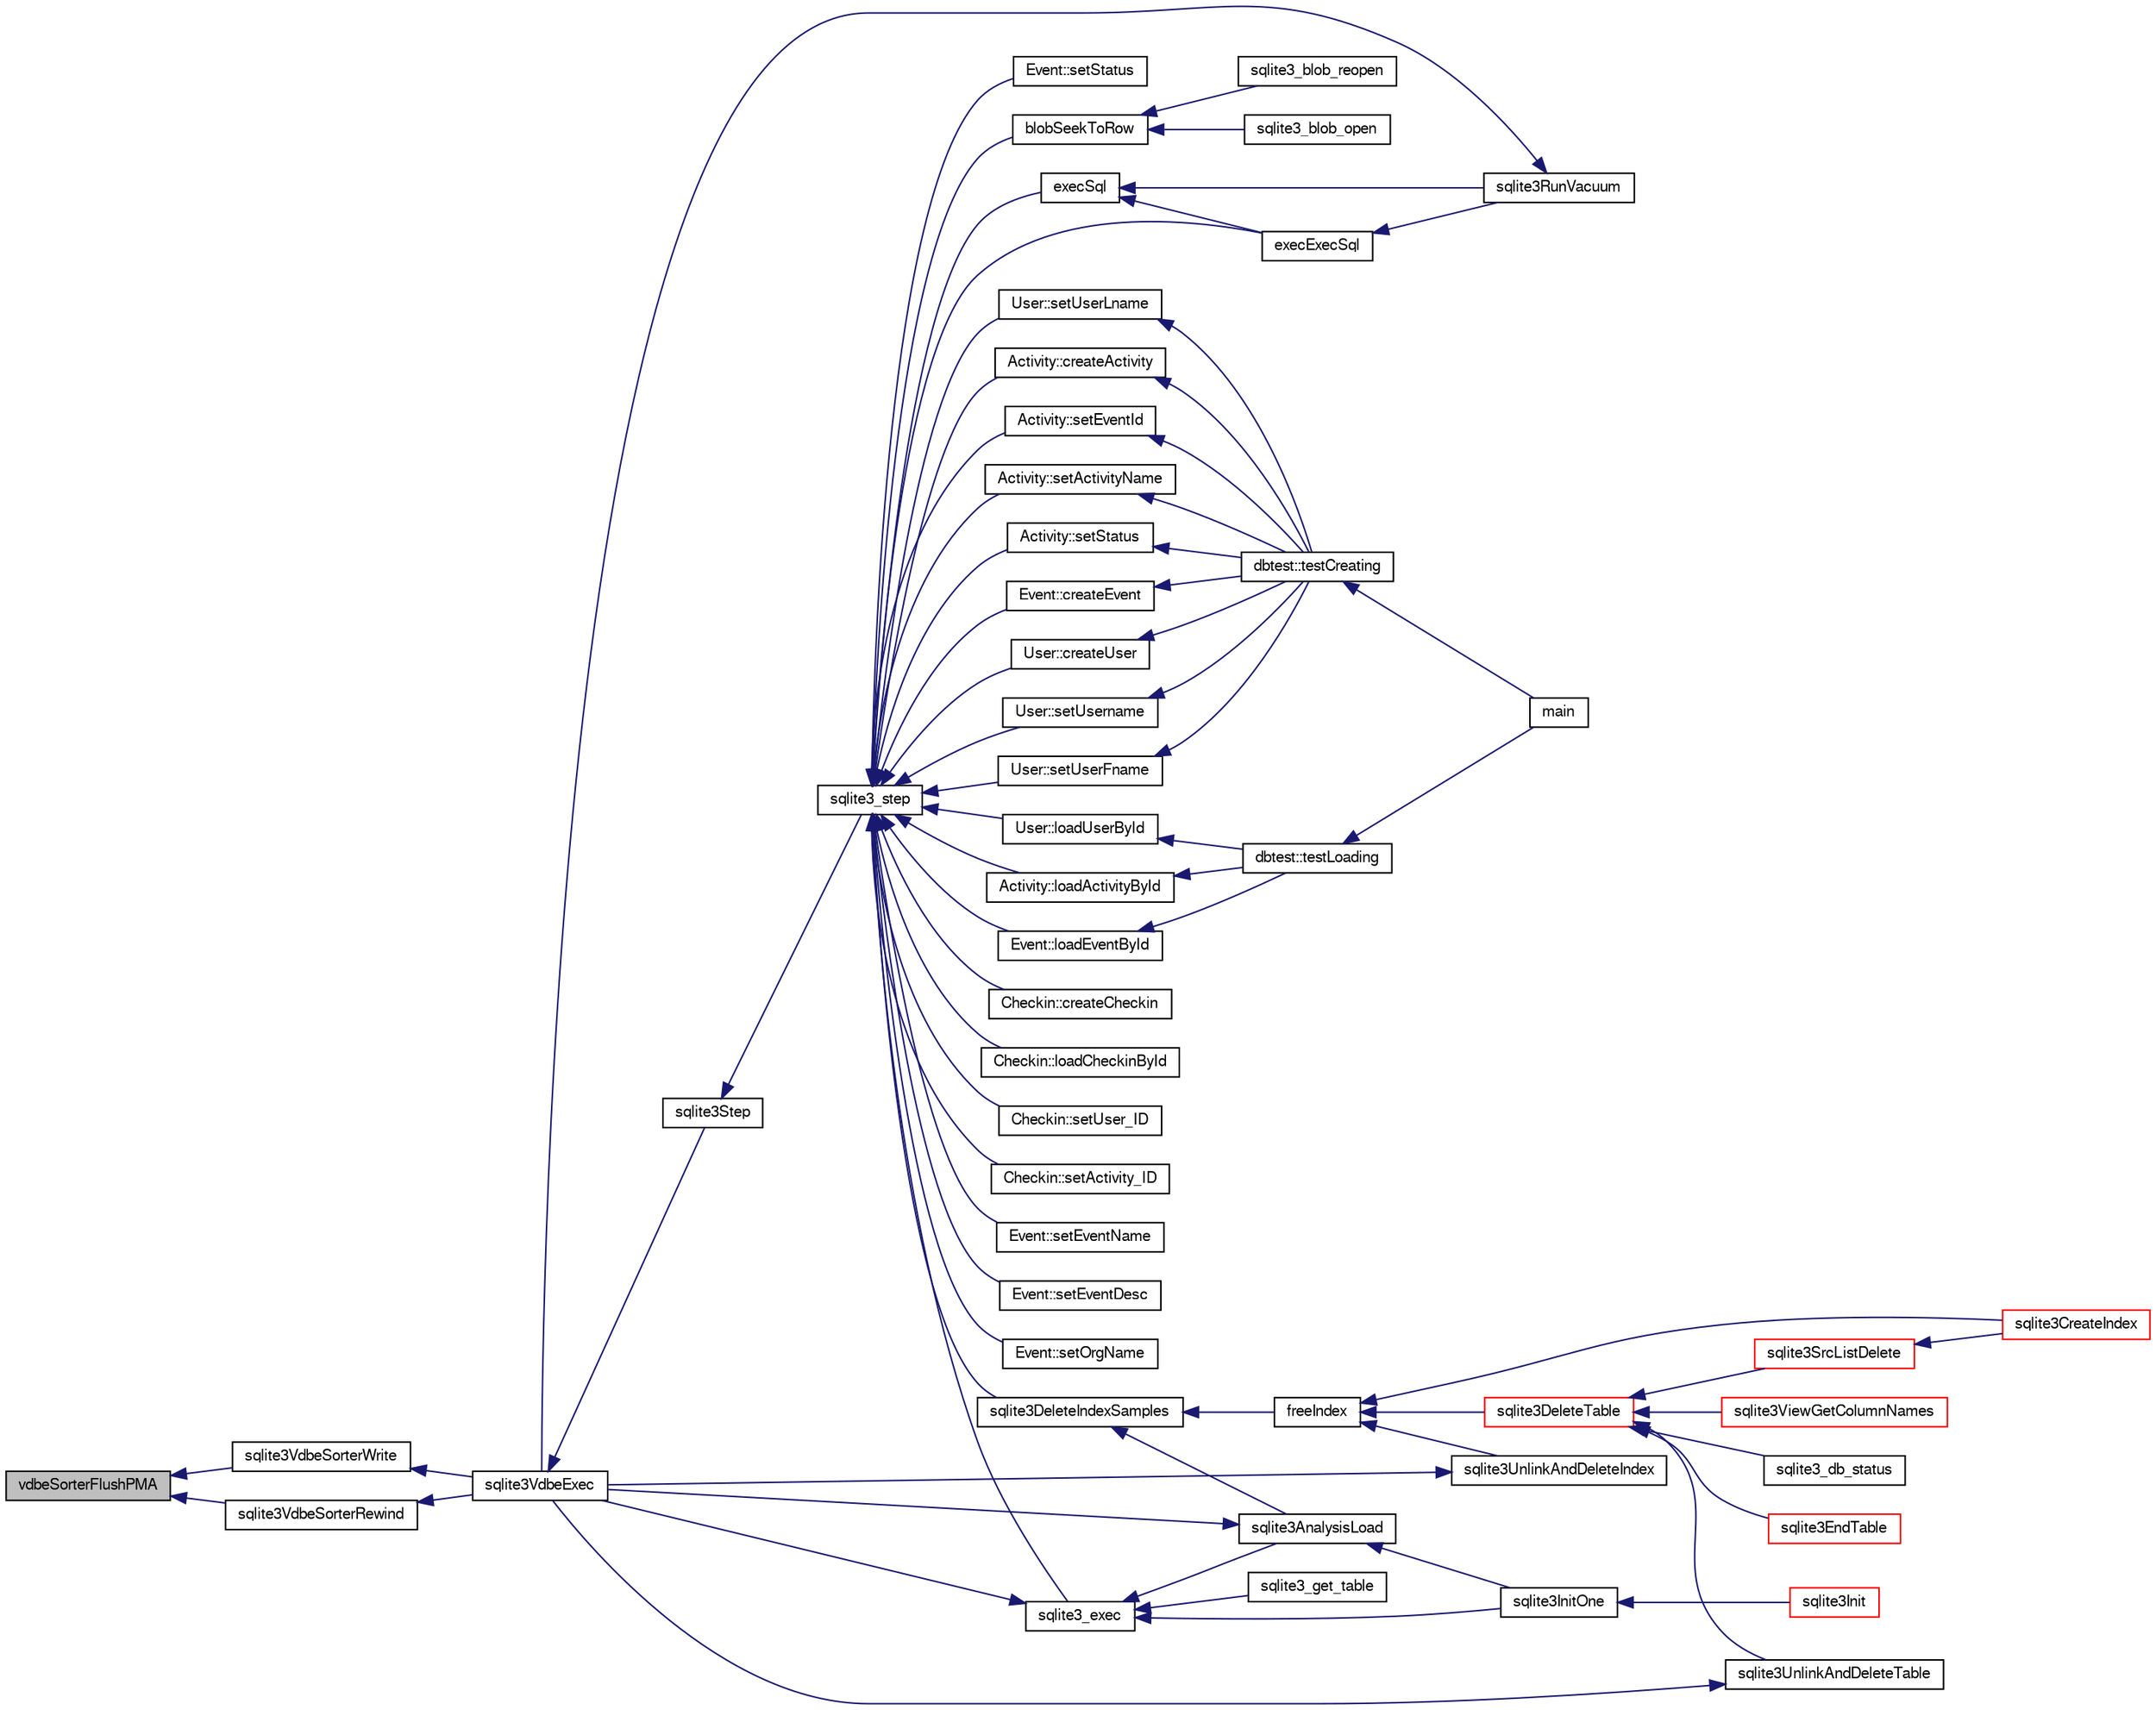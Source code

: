 digraph "vdbeSorterFlushPMA"
{
  edge [fontname="FreeSans",fontsize="10",labelfontname="FreeSans",labelfontsize="10"];
  node [fontname="FreeSans",fontsize="10",shape=record];
  rankdir="LR";
  Node881162 [label="vdbeSorterFlushPMA",height=0.2,width=0.4,color="black", fillcolor="grey75", style="filled", fontcolor="black"];
  Node881162 -> Node881163 [dir="back",color="midnightblue",fontsize="10",style="solid",fontname="FreeSans"];
  Node881163 [label="sqlite3VdbeSorterWrite",height=0.2,width=0.4,color="black", fillcolor="white", style="filled",URL="$sqlite3_8c.html#a1285a5dd9fee5078593b3cda07911c39"];
  Node881163 -> Node881164 [dir="back",color="midnightblue",fontsize="10",style="solid",fontname="FreeSans"];
  Node881164 [label="sqlite3VdbeExec",height=0.2,width=0.4,color="black", fillcolor="white", style="filled",URL="$sqlite3_8c.html#a8ce40a614bdc56719c4d642b1e4dfb21"];
  Node881164 -> Node881165 [dir="back",color="midnightblue",fontsize="10",style="solid",fontname="FreeSans"];
  Node881165 [label="sqlite3Step",height=0.2,width=0.4,color="black", fillcolor="white", style="filled",URL="$sqlite3_8c.html#a3f2872e873e2758a4beedad1d5113554"];
  Node881165 -> Node881166 [dir="back",color="midnightblue",fontsize="10",style="solid",fontname="FreeSans"];
  Node881166 [label="sqlite3_step",height=0.2,width=0.4,color="black", fillcolor="white", style="filled",URL="$sqlite3_8h.html#ac1e491ce36b7471eb28387f7d3c74334"];
  Node881166 -> Node881167 [dir="back",color="midnightblue",fontsize="10",style="solid",fontname="FreeSans"];
  Node881167 [label="Activity::createActivity",height=0.2,width=0.4,color="black", fillcolor="white", style="filled",URL="$classActivity.html#a813cc5e52c14ab49b39014c134e3425b"];
  Node881167 -> Node881168 [dir="back",color="midnightblue",fontsize="10",style="solid",fontname="FreeSans"];
  Node881168 [label="dbtest::testCreating",height=0.2,width=0.4,color="black", fillcolor="white", style="filled",URL="$classdbtest.html#a8193e88a7df657069c8a6bd09c8243b7"];
  Node881168 -> Node881169 [dir="back",color="midnightblue",fontsize="10",style="solid",fontname="FreeSans"];
  Node881169 [label="main",height=0.2,width=0.4,color="black", fillcolor="white", style="filled",URL="$test_8cpp.html#ae66f6b31b5ad750f1fe042a706a4e3d4"];
  Node881166 -> Node881170 [dir="back",color="midnightblue",fontsize="10",style="solid",fontname="FreeSans"];
  Node881170 [label="Activity::loadActivityById",height=0.2,width=0.4,color="black", fillcolor="white", style="filled",URL="$classActivity.html#abe4ffb4f08a47212ebf9013259d9e7fd"];
  Node881170 -> Node881171 [dir="back",color="midnightblue",fontsize="10",style="solid",fontname="FreeSans"];
  Node881171 [label="dbtest::testLoading",height=0.2,width=0.4,color="black", fillcolor="white", style="filled",URL="$classdbtest.html#a6f98d82a2c8e2b9040848763504ddae1"];
  Node881171 -> Node881169 [dir="back",color="midnightblue",fontsize="10",style="solid",fontname="FreeSans"];
  Node881166 -> Node881172 [dir="back",color="midnightblue",fontsize="10",style="solid",fontname="FreeSans"];
  Node881172 [label="Activity::setEventId",height=0.2,width=0.4,color="black", fillcolor="white", style="filled",URL="$classActivity.html#adb1d0fd0d08f473e068f0a4086bfa9ca"];
  Node881172 -> Node881168 [dir="back",color="midnightblue",fontsize="10",style="solid",fontname="FreeSans"];
  Node881166 -> Node881173 [dir="back",color="midnightblue",fontsize="10",style="solid",fontname="FreeSans"];
  Node881173 [label="Activity::setActivityName",height=0.2,width=0.4,color="black", fillcolor="white", style="filled",URL="$classActivity.html#a62dc3737b33915a36086f9dd26d16a81"];
  Node881173 -> Node881168 [dir="back",color="midnightblue",fontsize="10",style="solid",fontname="FreeSans"];
  Node881166 -> Node881174 [dir="back",color="midnightblue",fontsize="10",style="solid",fontname="FreeSans"];
  Node881174 [label="Activity::setStatus",height=0.2,width=0.4,color="black", fillcolor="white", style="filled",URL="$classActivity.html#af618135a7738f4d2a7ee147a8ef912ea"];
  Node881174 -> Node881168 [dir="back",color="midnightblue",fontsize="10",style="solid",fontname="FreeSans"];
  Node881166 -> Node881175 [dir="back",color="midnightblue",fontsize="10",style="solid",fontname="FreeSans"];
  Node881175 [label="Checkin::createCheckin",height=0.2,width=0.4,color="black", fillcolor="white", style="filled",URL="$classCheckin.html#a4e40acdf7fff0e607f6de4f24f3a163c"];
  Node881166 -> Node881176 [dir="back",color="midnightblue",fontsize="10",style="solid",fontname="FreeSans"];
  Node881176 [label="Checkin::loadCheckinById",height=0.2,width=0.4,color="black", fillcolor="white", style="filled",URL="$classCheckin.html#a3461f70ea6c68475225f2a07f78a21e0"];
  Node881166 -> Node881177 [dir="back",color="midnightblue",fontsize="10",style="solid",fontname="FreeSans"];
  Node881177 [label="Checkin::setUser_ID",height=0.2,width=0.4,color="black", fillcolor="white", style="filled",URL="$classCheckin.html#a76ab640f4f912876dbebf183db5359c6"];
  Node881166 -> Node881178 [dir="back",color="midnightblue",fontsize="10",style="solid",fontname="FreeSans"];
  Node881178 [label="Checkin::setActivity_ID",height=0.2,width=0.4,color="black", fillcolor="white", style="filled",URL="$classCheckin.html#ab2ff3ec2604ec73a42af25874a00b232"];
  Node881166 -> Node881179 [dir="back",color="midnightblue",fontsize="10",style="solid",fontname="FreeSans"];
  Node881179 [label="Event::createEvent",height=0.2,width=0.4,color="black", fillcolor="white", style="filled",URL="$classEvent.html#a77adb9f4a46ffb32c2d931f0691f5903"];
  Node881179 -> Node881168 [dir="back",color="midnightblue",fontsize="10",style="solid",fontname="FreeSans"];
  Node881166 -> Node881180 [dir="back",color="midnightblue",fontsize="10",style="solid",fontname="FreeSans"];
  Node881180 [label="Event::loadEventById",height=0.2,width=0.4,color="black", fillcolor="white", style="filled",URL="$classEvent.html#afa66cea33f722dbeecb69cc98fdea055"];
  Node881180 -> Node881171 [dir="back",color="midnightblue",fontsize="10",style="solid",fontname="FreeSans"];
  Node881166 -> Node881181 [dir="back",color="midnightblue",fontsize="10",style="solid",fontname="FreeSans"];
  Node881181 [label="Event::setEventName",height=0.2,width=0.4,color="black", fillcolor="white", style="filled",URL="$classEvent.html#a10596b6ca077df05184e30d62b08729d"];
  Node881166 -> Node881182 [dir="back",color="midnightblue",fontsize="10",style="solid",fontname="FreeSans"];
  Node881182 [label="Event::setEventDesc",height=0.2,width=0.4,color="black", fillcolor="white", style="filled",URL="$classEvent.html#ae36b8377dcae792f1c5c4726024c981b"];
  Node881166 -> Node881183 [dir="back",color="midnightblue",fontsize="10",style="solid",fontname="FreeSans"];
  Node881183 [label="Event::setOrgName",height=0.2,width=0.4,color="black", fillcolor="white", style="filled",URL="$classEvent.html#a19aac0f776bd764563a54977656cf680"];
  Node881166 -> Node881184 [dir="back",color="midnightblue",fontsize="10",style="solid",fontname="FreeSans"];
  Node881184 [label="Event::setStatus",height=0.2,width=0.4,color="black", fillcolor="white", style="filled",URL="$classEvent.html#ab0a6b9285af0f4172eb841e2b80f8972"];
  Node881166 -> Node881185 [dir="back",color="midnightblue",fontsize="10",style="solid",fontname="FreeSans"];
  Node881185 [label="blobSeekToRow",height=0.2,width=0.4,color="black", fillcolor="white", style="filled",URL="$sqlite3_8c.html#afff57e13332b98c8a44a7cebe38962ab"];
  Node881185 -> Node881186 [dir="back",color="midnightblue",fontsize="10",style="solid",fontname="FreeSans"];
  Node881186 [label="sqlite3_blob_open",height=0.2,width=0.4,color="black", fillcolor="white", style="filled",URL="$sqlite3_8h.html#adb8ad839a5bdd62a43785132bc7dd518"];
  Node881185 -> Node881187 [dir="back",color="midnightblue",fontsize="10",style="solid",fontname="FreeSans"];
  Node881187 [label="sqlite3_blob_reopen",height=0.2,width=0.4,color="black", fillcolor="white", style="filled",URL="$sqlite3_8h.html#abc77c24fdc0150138490359a94360f7e"];
  Node881166 -> Node881188 [dir="back",color="midnightblue",fontsize="10",style="solid",fontname="FreeSans"];
  Node881188 [label="sqlite3DeleteIndexSamples",height=0.2,width=0.4,color="black", fillcolor="white", style="filled",URL="$sqlite3_8c.html#aaeda0302fbf61397ec009f65bed047ef"];
  Node881188 -> Node881189 [dir="back",color="midnightblue",fontsize="10",style="solid",fontname="FreeSans"];
  Node881189 [label="sqlite3AnalysisLoad",height=0.2,width=0.4,color="black", fillcolor="white", style="filled",URL="$sqlite3_8c.html#a48a2301c27e1d3d68708b9b8761b5a01"];
  Node881189 -> Node881164 [dir="back",color="midnightblue",fontsize="10",style="solid",fontname="FreeSans"];
  Node881189 -> Node881190 [dir="back",color="midnightblue",fontsize="10",style="solid",fontname="FreeSans"];
  Node881190 [label="sqlite3InitOne",height=0.2,width=0.4,color="black", fillcolor="white", style="filled",URL="$sqlite3_8c.html#ac4318b25df65269906b0379251fe9b85"];
  Node881190 -> Node881191 [dir="back",color="midnightblue",fontsize="10",style="solid",fontname="FreeSans"];
  Node881191 [label="sqlite3Init",height=0.2,width=0.4,color="red", fillcolor="white", style="filled",URL="$sqlite3_8c.html#aed74e3dc765631a833f522f425ff5a48"];
  Node881188 -> Node881291 [dir="back",color="midnightblue",fontsize="10",style="solid",fontname="FreeSans"];
  Node881291 [label="freeIndex",height=0.2,width=0.4,color="black", fillcolor="white", style="filled",URL="$sqlite3_8c.html#a00907c99c18d5bcb9d0b38c077146c31"];
  Node881291 -> Node881292 [dir="back",color="midnightblue",fontsize="10",style="solid",fontname="FreeSans"];
  Node881292 [label="sqlite3UnlinkAndDeleteIndex",height=0.2,width=0.4,color="black", fillcolor="white", style="filled",URL="$sqlite3_8c.html#a889f2dcb438c56db37a6d61e9f25e244"];
  Node881292 -> Node881164 [dir="back",color="midnightblue",fontsize="10",style="solid",fontname="FreeSans"];
  Node881291 -> Node881293 [dir="back",color="midnightblue",fontsize="10",style="solid",fontname="FreeSans"];
  Node881293 [label="sqlite3DeleteTable",height=0.2,width=0.4,color="red", fillcolor="white", style="filled",URL="$sqlite3_8c.html#a7fd3d507375a381a3807f92735318973"];
  Node881293 -> Node881294 [dir="back",color="midnightblue",fontsize="10",style="solid",fontname="FreeSans"];
  Node881294 [label="sqlite3_db_status",height=0.2,width=0.4,color="black", fillcolor="white", style="filled",URL="$sqlite3_8h.html#ab64e8333313ee2e44116842711818940"];
  Node881293 -> Node881295 [dir="back",color="midnightblue",fontsize="10",style="solid",fontname="FreeSans"];
  Node881295 [label="sqlite3UnlinkAndDeleteTable",height=0.2,width=0.4,color="black", fillcolor="white", style="filled",URL="$sqlite3_8c.html#a9733677716a49de464f86fff164e9a1b"];
  Node881295 -> Node881164 [dir="back",color="midnightblue",fontsize="10",style="solid",fontname="FreeSans"];
  Node881293 -> Node881206 [dir="back",color="midnightblue",fontsize="10",style="solid",fontname="FreeSans"];
  Node881206 [label="sqlite3EndTable",height=0.2,width=0.4,color="red", fillcolor="white", style="filled",URL="$sqlite3_8c.html#a7b5f2c66c0f0b6f819d970ca389768b0"];
  Node881293 -> Node881241 [dir="back",color="midnightblue",fontsize="10",style="solid",fontname="FreeSans"];
  Node881241 [label="sqlite3ViewGetColumnNames",height=0.2,width=0.4,color="red", fillcolor="white", style="filled",URL="$sqlite3_8c.html#aebc7cd8d9e2bd174ae0a60363d3f6ce8"];
  Node881293 -> Node881296 [dir="back",color="midnightblue",fontsize="10",style="solid",fontname="FreeSans"];
  Node881296 [label="sqlite3SrcListDelete",height=0.2,width=0.4,color="red", fillcolor="white", style="filled",URL="$sqlite3_8c.html#acc250a3e5e7fd8889a16a9f28e3e7312"];
  Node881296 -> Node881203 [dir="back",color="midnightblue",fontsize="10",style="solid",fontname="FreeSans"];
  Node881203 [label="sqlite3CreateIndex",height=0.2,width=0.4,color="red", fillcolor="white", style="filled",URL="$sqlite3_8c.html#a8dbe5e590ab6c58a8c45f34f7c81e825"];
  Node881291 -> Node881203 [dir="back",color="midnightblue",fontsize="10",style="solid",fontname="FreeSans"];
  Node881166 -> Node881357 [dir="back",color="midnightblue",fontsize="10",style="solid",fontname="FreeSans"];
  Node881357 [label="sqlite3_exec",height=0.2,width=0.4,color="black", fillcolor="white", style="filled",URL="$sqlite3_8h.html#a97487ec8150e0bcc8fa392ab8f0e24db"];
  Node881357 -> Node881164 [dir="back",color="midnightblue",fontsize="10",style="solid",fontname="FreeSans"];
  Node881357 -> Node881189 [dir="back",color="midnightblue",fontsize="10",style="solid",fontname="FreeSans"];
  Node881357 -> Node881190 [dir="back",color="midnightblue",fontsize="10",style="solid",fontname="FreeSans"];
  Node881357 -> Node881358 [dir="back",color="midnightblue",fontsize="10",style="solid",fontname="FreeSans"];
  Node881358 [label="sqlite3_get_table",height=0.2,width=0.4,color="black", fillcolor="white", style="filled",URL="$sqlite3_8h.html#a5effeac4e12df57beaa35c5be1f61579"];
  Node881166 -> Node881348 [dir="back",color="midnightblue",fontsize="10",style="solid",fontname="FreeSans"];
  Node881348 [label="execSql",height=0.2,width=0.4,color="black", fillcolor="white", style="filled",URL="$sqlite3_8c.html#a7d16651b98a110662f4c265eff0246cb"];
  Node881348 -> Node881349 [dir="back",color="midnightblue",fontsize="10",style="solid",fontname="FreeSans"];
  Node881349 [label="execExecSql",height=0.2,width=0.4,color="black", fillcolor="white", style="filled",URL="$sqlite3_8c.html#ac1be09a6c047f21133d16378d301e0d4"];
  Node881349 -> Node881350 [dir="back",color="midnightblue",fontsize="10",style="solid",fontname="FreeSans"];
  Node881350 [label="sqlite3RunVacuum",height=0.2,width=0.4,color="black", fillcolor="white", style="filled",URL="$sqlite3_8c.html#a5e83ddc7b3e7e8e79ad5d1fc92de1d2f"];
  Node881350 -> Node881164 [dir="back",color="midnightblue",fontsize="10",style="solid",fontname="FreeSans"];
  Node881348 -> Node881350 [dir="back",color="midnightblue",fontsize="10",style="solid",fontname="FreeSans"];
  Node881166 -> Node881349 [dir="back",color="midnightblue",fontsize="10",style="solid",fontname="FreeSans"];
  Node881166 -> Node881351 [dir="back",color="midnightblue",fontsize="10",style="solid",fontname="FreeSans"];
  Node881351 [label="User::createUser",height=0.2,width=0.4,color="black", fillcolor="white", style="filled",URL="$classUser.html#a22ed673939e8cc0a136130b809bba513"];
  Node881351 -> Node881168 [dir="back",color="midnightblue",fontsize="10",style="solid",fontname="FreeSans"];
  Node881166 -> Node881352 [dir="back",color="midnightblue",fontsize="10",style="solid",fontname="FreeSans"];
  Node881352 [label="User::loadUserById",height=0.2,width=0.4,color="black", fillcolor="white", style="filled",URL="$classUser.html#a863377665b7fb83c5547dcf9727f5092"];
  Node881352 -> Node881171 [dir="back",color="midnightblue",fontsize="10",style="solid",fontname="FreeSans"];
  Node881166 -> Node881353 [dir="back",color="midnightblue",fontsize="10",style="solid",fontname="FreeSans"];
  Node881353 [label="User::setUsername",height=0.2,width=0.4,color="black", fillcolor="white", style="filled",URL="$classUser.html#aa0497022a136cb78de785b0a39ae60b1"];
  Node881353 -> Node881168 [dir="back",color="midnightblue",fontsize="10",style="solid",fontname="FreeSans"];
  Node881166 -> Node881354 [dir="back",color="midnightblue",fontsize="10",style="solid",fontname="FreeSans"];
  Node881354 [label="User::setUserFname",height=0.2,width=0.4,color="black", fillcolor="white", style="filled",URL="$classUser.html#a72657eb55cd0ca437b4841a43f19912f"];
  Node881354 -> Node881168 [dir="back",color="midnightblue",fontsize="10",style="solid",fontname="FreeSans"];
  Node881166 -> Node881355 [dir="back",color="midnightblue",fontsize="10",style="solid",fontname="FreeSans"];
  Node881355 [label="User::setUserLname",height=0.2,width=0.4,color="black", fillcolor="white", style="filled",URL="$classUser.html#aa25973387e5afe1aa6f60dd6545e33b5"];
  Node881355 -> Node881168 [dir="back",color="midnightblue",fontsize="10",style="solid",fontname="FreeSans"];
  Node881162 -> Node881425 [dir="back",color="midnightblue",fontsize="10",style="solid",fontname="FreeSans"];
  Node881425 [label="sqlite3VdbeSorterRewind",height=0.2,width=0.4,color="black", fillcolor="white", style="filled",URL="$sqlite3_8c.html#a31677d178ebf96ee6034a05660e1f4bf"];
  Node881425 -> Node881164 [dir="back",color="midnightblue",fontsize="10",style="solid",fontname="FreeSans"];
}
